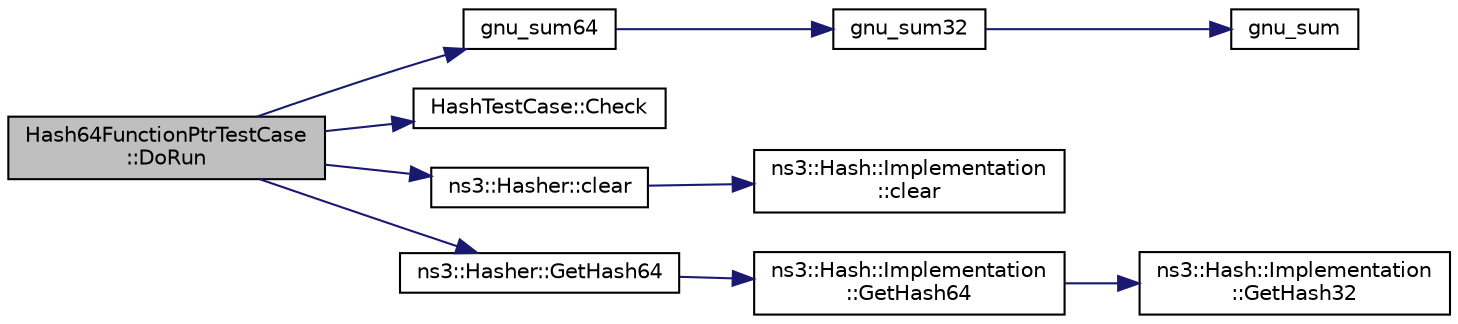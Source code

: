 digraph "Hash64FunctionPtrTestCase::DoRun"
{
  edge [fontname="Helvetica",fontsize="10",labelfontname="Helvetica",labelfontsize="10"];
  node [fontname="Helvetica",fontsize="10",shape=record];
  rankdir="LR";
  Node1 [label="Hash64FunctionPtrTestCase\l::DoRun",height=0.2,width=0.4,color="black", fillcolor="grey75", style="filled", fontcolor="black"];
  Node1 -> Node2 [color="midnightblue",fontsize="10",style="solid"];
  Node2 [label="gnu_sum64",height=0.2,width=0.4,color="black", fillcolor="white", style="filled",URL="$df/d57/hash-test-suite_8cc.html#a514822542f656473e568e95575b2d346"];
  Node2 -> Node3 [color="midnightblue",fontsize="10",style="solid"];
  Node3 [label="gnu_sum32",height=0.2,width=0.4,color="black", fillcolor="white", style="filled",URL="$df/d57/hash-test-suite_8cc.html#a31fea16bc13f0960dc1fa95592bde055"];
  Node3 -> Node4 [color="midnightblue",fontsize="10",style="solid"];
  Node4 [label="gnu_sum",height=0.2,width=0.4,color="black", fillcolor="white", style="filled",URL="$df/d57/hash-test-suite_8cc.html#aaa2b6cb610fd97901f69f713d1e34238"];
  Node1 -> Node5 [color="midnightblue",fontsize="10",style="solid"];
  Node5 [label="HashTestCase::Check",height=0.2,width=0.4,color="black", fillcolor="white", style="filled",URL="$d2/db3/classHashTestCase.html#a798edd071714c5f3ff76a087622e097c"];
  Node1 -> Node6 [color="midnightblue",fontsize="10",style="solid"];
  Node6 [label="ns3::Hasher::clear",height=0.2,width=0.4,color="black", fillcolor="white", style="filled",URL="$d3/dea/classns3_1_1Hasher.html#a629108aa89019d84af8b2d85c7185f54"];
  Node6 -> Node7 [color="midnightblue",fontsize="10",style="solid"];
  Node7 [label="ns3::Hash::Implementation\l::clear",height=0.2,width=0.4,color="black", fillcolor="white", style="filled",URL="$df/d47/classns3_1_1Hash_1_1Implementation.html#a5d4e565e4292e8ada991ccc1e28bb3d1"];
  Node1 -> Node8 [color="midnightblue",fontsize="10",style="solid"];
  Node8 [label="ns3::Hasher::GetHash64",height=0.2,width=0.4,color="black", fillcolor="white", style="filled",URL="$d3/dea/classns3_1_1Hasher.html#a88d83c8f9ae40f84df743b3efae2d9ce"];
  Node8 -> Node9 [color="midnightblue",fontsize="10",style="solid"];
  Node9 [label="ns3::Hash::Implementation\l::GetHash64",height=0.2,width=0.4,color="black", fillcolor="white", style="filled",URL="$df/d47/classns3_1_1Hash_1_1Implementation.html#ae11335959394d22427d81abfa520106a"];
  Node9 -> Node10 [color="midnightblue",fontsize="10",style="solid"];
  Node10 [label="ns3::Hash::Implementation\l::GetHash32",height=0.2,width=0.4,color="black", fillcolor="white", style="filled",URL="$df/d47/classns3_1_1Hash_1_1Implementation.html#a8389694c8a89ec15f4f356ef52fe8891"];
}
